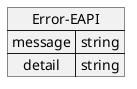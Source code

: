 @startuml ErrorEAPI

map "Error-EAPI" as ErrorEAPI  {
  message => string
  detail => string
}

@enduml